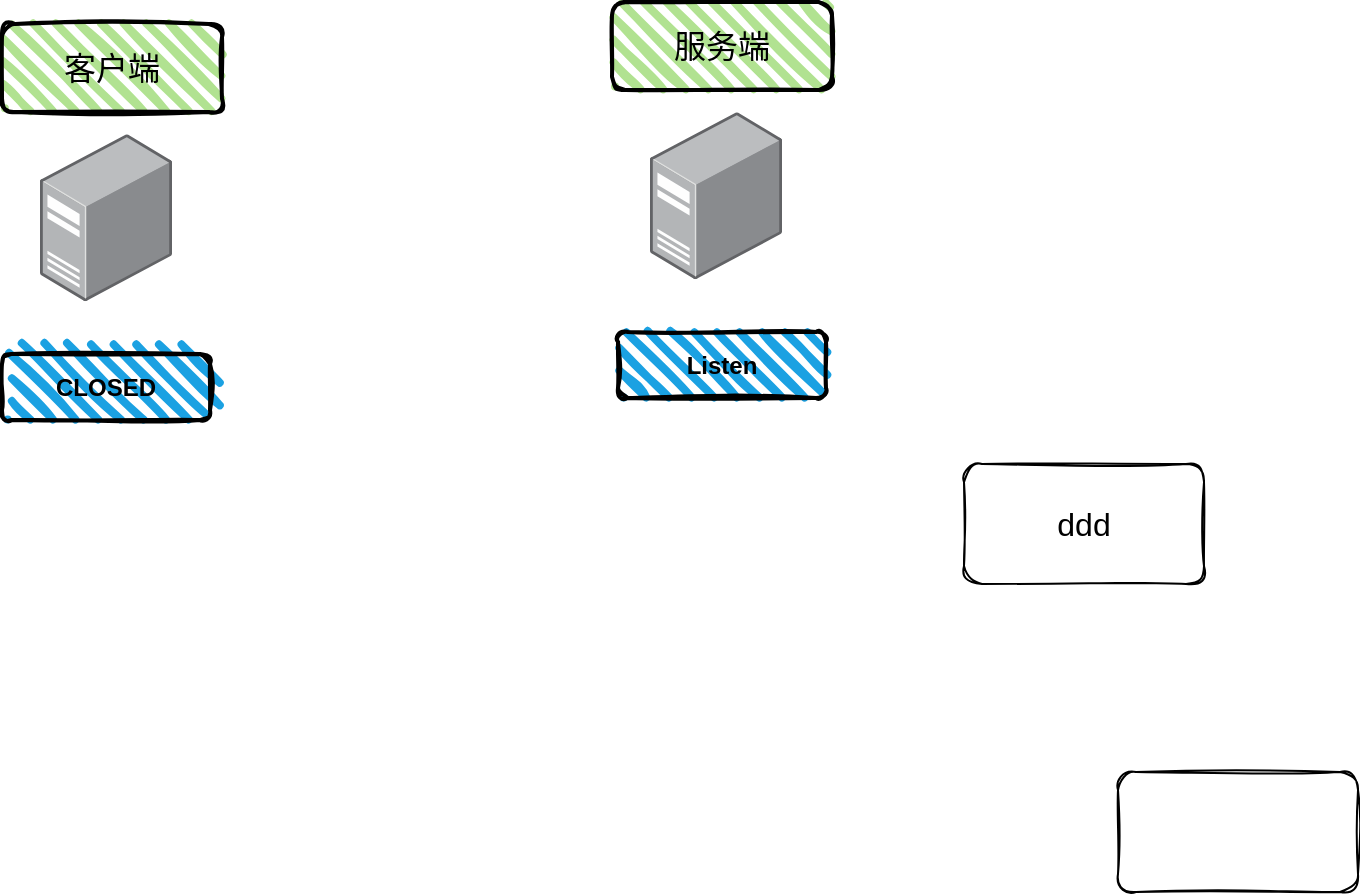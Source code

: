 <mxfile version="17.2.1" type="github">
  <diagram id="4XvSbhawV3MiXkLEqnf2" name="Page-1">
    <mxGraphModel dx="1391" dy="762" grid="1" gridSize="11" guides="1" tooltips="1" connect="1" arrows="1" fold="1" page="1" pageScale="1" pageWidth="827" pageHeight="1169" background="#FFFFFF" math="0" shadow="0">
      <root>
        <mxCell id="0" />
        <mxCell id="1" parent="0" />
        <mxCell id="OVzzL2SM65j6UDz2gd-_-17" value="" style="rounded=1;whiteSpace=wrap;html=1;shadow=0;glass=0;labelBackgroundColor=none;sketch=1;fontFamily=Helvetica;fontSize=16;fontColor=default;strokeColor=default;fillColor=default;" vertex="1" parent="1">
          <mxGeometry x="649" y="495" width="120" height="60" as="geometry" />
        </mxCell>
        <mxCell id="B-Af8GYPoGsGqBhHn85I-1" value="&lt;span style=&quot;font-size: 16px&quot;&gt;客户端&lt;/span&gt;" style="rounded=1;whiteSpace=wrap;html=1;strokeWidth=2;fillWeight=4;hachureGap=8;hachureAngle=45;fillColor=#B1E291;labelBackgroundColor=none;labelBorderColor=none;sketch=1;" parent="1" vertex="1">
          <mxGeometry x="91" y="121" width="110" height="44" as="geometry" />
        </mxCell>
        <mxCell id="OVzzL2SM65j6UDz2gd-_-1" value="" style="points=[];aspect=fixed;html=1;align=center;shadow=0;dashed=0;image;image=img/lib/allied_telesis/computer_and_terminals/Server_Desktop.svg;sketch=1;" vertex="1" parent="1">
          <mxGeometry x="110" y="176" width="66" height="83.66" as="geometry" />
        </mxCell>
        <mxCell id="OVzzL2SM65j6UDz2gd-_-4" value="&lt;b&gt;CLOSED&lt;/b&gt;" style="rounded=1;whiteSpace=wrap;html=1;strokeWidth=2;fillWeight=4;hachureGap=8;hachureAngle=45;fillColor=#1ba1e2;sketch=1;" vertex="1" parent="1">
          <mxGeometry x="91" y="286" width="104" height="33" as="geometry" />
        </mxCell>
        <mxCell id="OVzzL2SM65j6UDz2gd-_-9" value="&lt;span style=&quot;font-size: 16px&quot;&gt;服务端&lt;br&gt;&lt;/span&gt;" style="rounded=1;whiteSpace=wrap;html=1;strokeWidth=2;fillWeight=4;hachureGap=8;hachureAngle=45;fillColor=#B1E291;labelBackgroundColor=none;labelBorderColor=none;sketch=1;" vertex="1" parent="1">
          <mxGeometry x="396" y="110" width="110" height="44" as="geometry" />
        </mxCell>
        <mxCell id="OVzzL2SM65j6UDz2gd-_-10" value="" style="points=[];aspect=fixed;html=1;align=center;shadow=0;dashed=0;image;image=img/lib/allied_telesis/computer_and_terminals/Server_Desktop.svg;sketch=1;" vertex="1" parent="1">
          <mxGeometry x="415" y="165" width="66" height="83.66" as="geometry" />
        </mxCell>
        <mxCell id="OVzzL2SM65j6UDz2gd-_-11" value="&lt;b&gt;Listen&lt;/b&gt;" style="rounded=1;whiteSpace=wrap;html=1;strokeWidth=2;fillWeight=4;hachureGap=8;hachureAngle=45;fillColor=#1ba1e2;sketch=1;" vertex="1" parent="1">
          <mxGeometry x="399" y="275" width="104" height="33" as="geometry" />
        </mxCell>
        <mxCell id="OVzzL2SM65j6UDz2gd-_-16" value="ddd" style="rounded=1;sketch=1;expand=1;fontSize=16;verticalAlign=middle;horizontal=1;fontStyle=0;align=center;labelPosition=center;verticalLabelPosition=middle;labelBackgroundColor=none;whiteSpace=wrap;html=1;shadow=0;glass=0;noLabel=0;portConstraintRotation=0;enumerate=0;fixDash=0;autosize=0;" vertex="1" parent="1">
          <mxGeometry x="572" y="341" width="120" height="60" as="geometry" />
        </mxCell>
      </root>
    </mxGraphModel>
  </diagram>
</mxfile>
